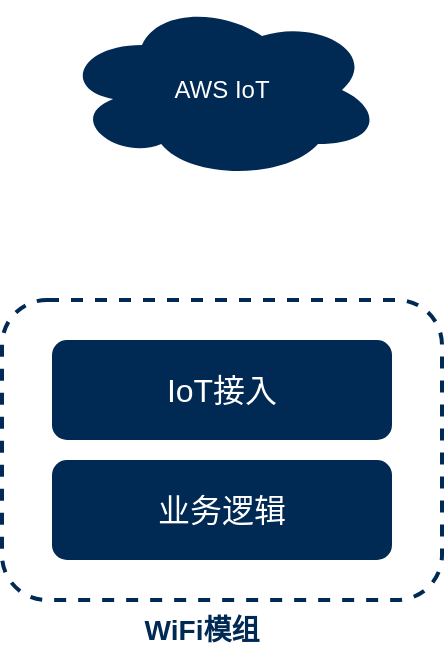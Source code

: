 <mxfile version="24.8.4">
  <diagram name="第 1 页" id="FveKFxS8xN589emaOXkU">
    <mxGraphModel dx="1434" dy="746" grid="1" gridSize="10" guides="1" tooltips="1" connect="1" arrows="1" fold="1" page="1" pageScale="1" pageWidth="827" pageHeight="1169" math="0" shadow="0">
      <root>
        <mxCell id="0" />
        <mxCell id="1" parent="0" />
        <mxCell id="RBkjEKFv9Ist0dfP0Nhb-1" value="" style="rounded=1;whiteSpace=wrap;html=1;strokeColor=#002954;dashed=1;strokeWidth=2;" vertex="1" parent="1">
          <mxGeometry x="130" y="300" width="220" height="150" as="geometry" />
        </mxCell>
        <mxCell id="RBkjEKFv9Ist0dfP0Nhb-2" value="&lt;font style=&quot;font-size: 16px;&quot;&gt;IoT接入&lt;/font&gt;" style="rounded=1;whiteSpace=wrap;html=1;fillColor=#002954;strokeColor=none;fontColor=#FFFFFF;" vertex="1" parent="1">
          <mxGeometry x="155" y="320" width="170" height="50" as="geometry" />
        </mxCell>
        <mxCell id="RBkjEKFv9Ist0dfP0Nhb-3" value="&lt;font style=&quot;font-size: 16px;&quot;&gt;业务逻辑&lt;/font&gt;" style="rounded=1;whiteSpace=wrap;html=1;fillColor=#002954;strokeColor=none;fontColor=#FFFFFF;" vertex="1" parent="1">
          <mxGeometry x="155" y="380" width="170" height="50" as="geometry" />
        </mxCell>
        <mxCell id="RBkjEKFv9Ist0dfP0Nhb-4" value="&lt;font style=&quot;font-size: 14px;&quot; color=&quot;#002954&quot;&gt;WiFi模组&lt;/font&gt;" style="text;html=1;align=center;verticalAlign=middle;whiteSpace=wrap;rounded=0;fontStyle=1;fontSize=14;" vertex="1" parent="1">
          <mxGeometry x="200" y="450" width="60" height="30" as="geometry" />
        </mxCell>
        <mxCell id="RBkjEKFv9Ist0dfP0Nhb-5" value="&lt;font color=&quot;#ffffff&quot;&gt;AWS IoT&lt;/font&gt;" style="ellipse;shape=cloud;whiteSpace=wrap;html=1;strokeColor=none;fillColor=#002954;" vertex="1" parent="1">
          <mxGeometry x="160" y="150" width="160" height="90" as="geometry" />
        </mxCell>
      </root>
    </mxGraphModel>
  </diagram>
</mxfile>
